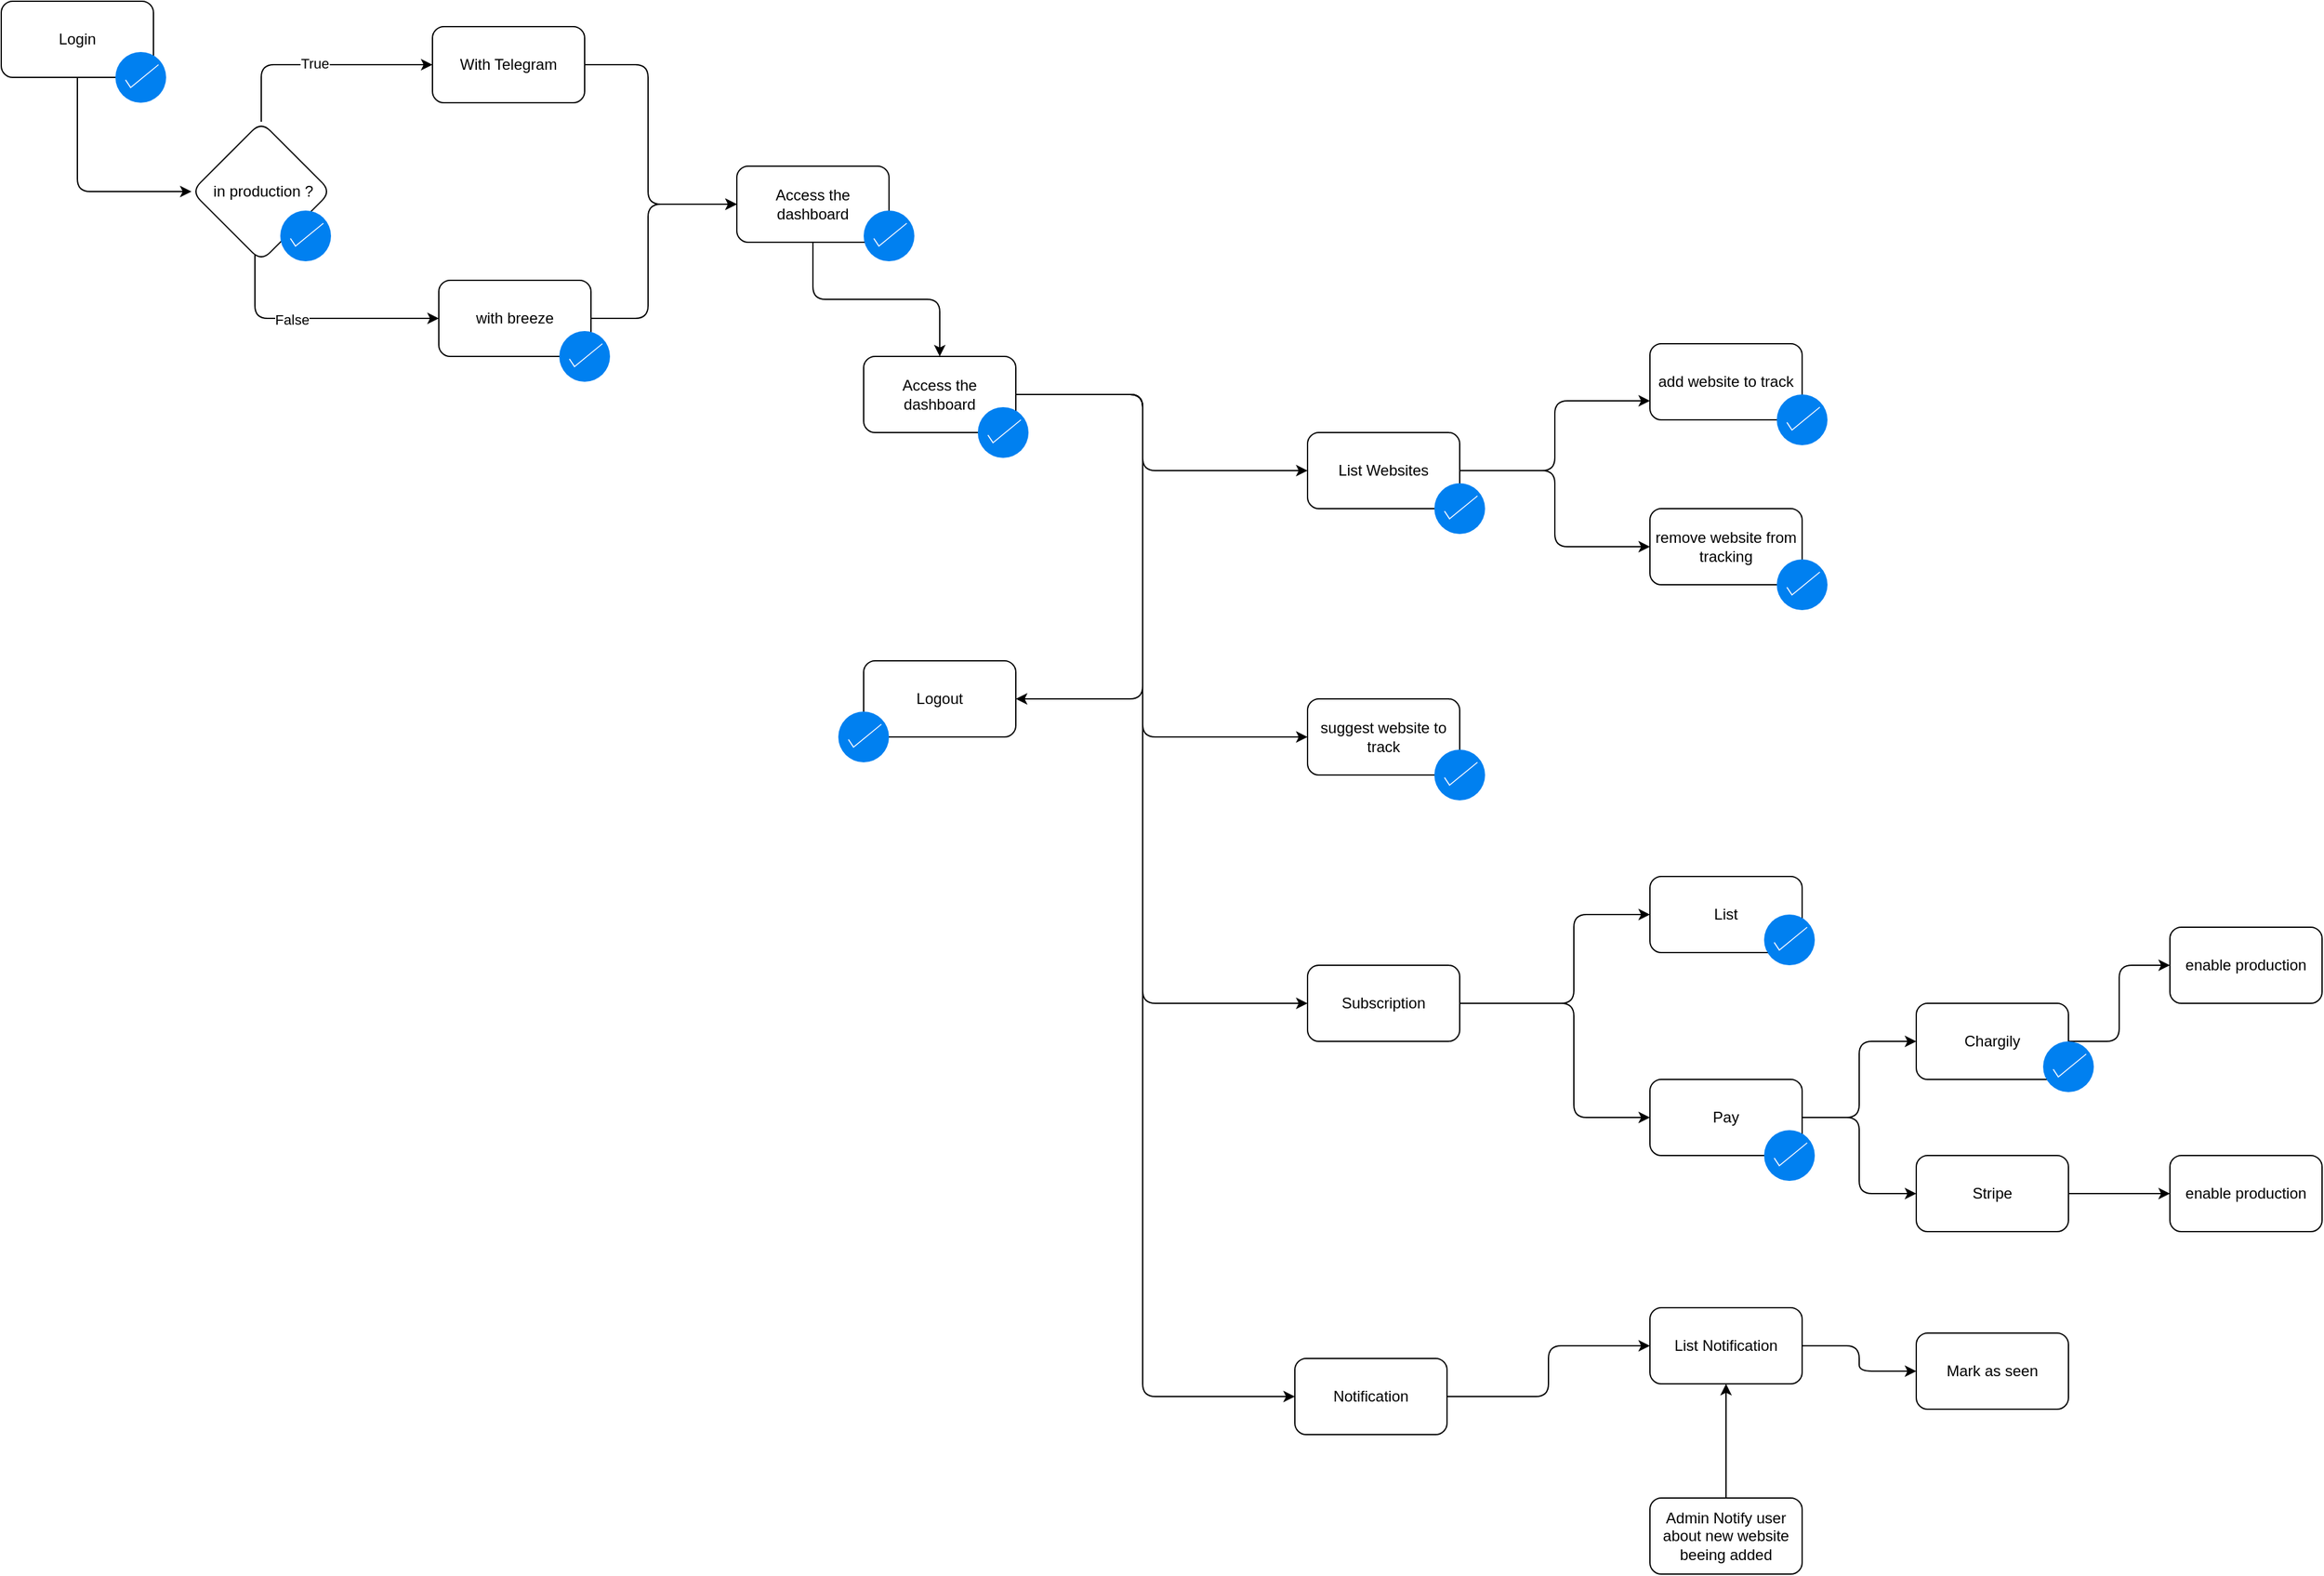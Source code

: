 <mxfile>
    <diagram id="2AcwJYZwivwVQ44R1xg7" name="Page-1">
        <mxGraphModel dx="1244" dy="768" grid="1" gridSize="10" guides="1" tooltips="1" connect="1" arrows="1" fold="1" page="1" pageScale="1" pageWidth="850" pageHeight="1100" math="0" shadow="0">
            <root>
                <mxCell id="0"/>
                <mxCell id="1" parent="0"/>
                <mxCell id="7" style="edgeStyle=orthogonalEdgeStyle;html=1;" parent="1" source="2" target="6" edge="1">
                    <mxGeometry relative="1" as="geometry">
                        <Array as="points">
                            <mxPoint x="80" y="280"/>
                        </Array>
                    </mxGeometry>
                </mxCell>
                <mxCell id="2" value="Login" style="rounded=1;whiteSpace=wrap;html=1;" parent="1" vertex="1">
                    <mxGeometry x="20" y="130" width="120" height="60" as="geometry"/>
                </mxCell>
                <mxCell id="14" style="edgeStyle=orthogonalEdgeStyle;html=1;" parent="1" source="4" target="13" edge="1">
                    <mxGeometry relative="1" as="geometry">
                        <Array as="points">
                            <mxPoint x="530" y="180"/>
                            <mxPoint x="530" y="290"/>
                        </Array>
                    </mxGeometry>
                </mxCell>
                <mxCell id="4" value="With Telegram" style="rounded=1;whiteSpace=wrap;html=1;" parent="1" vertex="1">
                    <mxGeometry x="360" y="150" width="120" height="60" as="geometry"/>
                </mxCell>
                <mxCell id="15" style="edgeStyle=orthogonalEdgeStyle;html=1;entryX=0;entryY=0.5;entryDx=0;entryDy=0;" parent="1" source="5" target="13" edge="1">
                    <mxGeometry relative="1" as="geometry">
                        <Array as="points">
                            <mxPoint x="530" y="380"/>
                            <mxPoint x="530" y="290"/>
                        </Array>
                    </mxGeometry>
                </mxCell>
                <mxCell id="5" value="with breeze" style="rounded=1;whiteSpace=wrap;html=1;" parent="1" vertex="1">
                    <mxGeometry x="365" y="350" width="120" height="60" as="geometry"/>
                </mxCell>
                <mxCell id="9" style="edgeStyle=orthogonalEdgeStyle;html=1;" parent="1" source="6" target="4" edge="1">
                    <mxGeometry relative="1" as="geometry">
                        <Array as="points">
                            <mxPoint x="225" y="180"/>
                        </Array>
                    </mxGeometry>
                </mxCell>
                <mxCell id="11" value="True" style="edgeLabel;html=1;align=center;verticalAlign=middle;resizable=0;points=[];" parent="9" vertex="1" connectable="0">
                    <mxGeometry x="-0.035" y="1" relative="1" as="geometry">
                        <mxPoint as="offset"/>
                    </mxGeometry>
                </mxCell>
                <mxCell id="10" style="edgeStyle=orthogonalEdgeStyle;html=1;" parent="1" source="6" target="5" edge="1">
                    <mxGeometry relative="1" as="geometry">
                        <Array as="points">
                            <mxPoint x="220" y="380"/>
                        </Array>
                    </mxGeometry>
                </mxCell>
                <mxCell id="12" value="False" style="edgeLabel;html=1;align=center;verticalAlign=middle;resizable=0;points=[];" parent="10" vertex="1" connectable="0">
                    <mxGeometry x="-0.188" y="-1" relative="1" as="geometry">
                        <mxPoint as="offset"/>
                    </mxGeometry>
                </mxCell>
                <mxCell id="6" value="&amp;nbsp;in production ?" style="rhombus;whiteSpace=wrap;html=1;rounded=1;" parent="1" vertex="1">
                    <mxGeometry x="170" y="225" width="110" height="110" as="geometry"/>
                </mxCell>
                <mxCell id="18" style="edgeStyle=orthogonalEdgeStyle;html=1;" parent="1" source="13" target="16" edge="1">
                    <mxGeometry relative="1" as="geometry"/>
                </mxCell>
                <mxCell id="13" value="Access the dashboard" style="rounded=1;whiteSpace=wrap;html=1;" parent="1" vertex="1">
                    <mxGeometry x="600" y="260" width="120" height="60" as="geometry"/>
                </mxCell>
                <mxCell id="23" style="edgeStyle=orthogonalEdgeStyle;html=1;entryX=0;entryY=0.5;entryDx=0;entryDy=0;" parent="1" source="16" target="17" edge="1">
                    <mxGeometry relative="1" as="geometry">
                        <Array as="points">
                            <mxPoint x="920" y="440"/>
                            <mxPoint x="920" y="500"/>
                        </Array>
                    </mxGeometry>
                </mxCell>
                <mxCell id="27" style="edgeStyle=orthogonalEdgeStyle;html=1;" parent="1" source="16" target="22" edge="1">
                    <mxGeometry relative="1" as="geometry">
                        <mxPoint x="970" y="760" as="targetPoint"/>
                        <Array as="points">
                            <mxPoint x="920" y="440"/>
                            <mxPoint x="920" y="710"/>
                        </Array>
                    </mxGeometry>
                </mxCell>
                <mxCell id="31" style="edgeStyle=orthogonalEdgeStyle;html=1;" parent="1" source="16" target="29" edge="1">
                    <mxGeometry relative="1" as="geometry">
                        <Array as="points">
                            <mxPoint x="920" y="440"/>
                            <mxPoint x="920" y="920"/>
                        </Array>
                    </mxGeometry>
                </mxCell>
                <mxCell id="41" style="edgeStyle=orthogonalEdgeStyle;html=1;entryX=1;entryY=0.5;entryDx=0;entryDy=0;" edge="1" parent="1" source="16" target="40">
                    <mxGeometry relative="1" as="geometry">
                        <Array as="points">
                            <mxPoint x="920" y="440"/>
                            <mxPoint x="920" y="680"/>
                        </Array>
                    </mxGeometry>
                </mxCell>
                <mxCell id="51" style="edgeStyle=orthogonalEdgeStyle;html=1;" edge="1" parent="1" source="16" target="50">
                    <mxGeometry relative="1" as="geometry">
                        <Array as="points">
                            <mxPoint x="920" y="440"/>
                            <mxPoint x="920" y="1230"/>
                        </Array>
                    </mxGeometry>
                </mxCell>
                <mxCell id="16" value="Access the dashboard" style="rounded=1;whiteSpace=wrap;html=1;" parent="1" vertex="1">
                    <mxGeometry x="700" y="410" width="120" height="60" as="geometry"/>
                </mxCell>
                <mxCell id="24" style="edgeStyle=orthogonalEdgeStyle;html=1;entryX=0;entryY=0.75;entryDx=0;entryDy=0;" parent="1" source="17" target="20" edge="1">
                    <mxGeometry relative="1" as="geometry"/>
                </mxCell>
                <mxCell id="25" style="edgeStyle=orthogonalEdgeStyle;html=1;entryX=0;entryY=0.5;entryDx=0;entryDy=0;" parent="1" source="17" target="21" edge="1">
                    <mxGeometry relative="1" as="geometry"/>
                </mxCell>
                <mxCell id="17" value="List Websites" style="rounded=1;whiteSpace=wrap;html=1;" parent="1" vertex="1">
                    <mxGeometry x="1050" y="470" width="120" height="60" as="geometry"/>
                </mxCell>
                <mxCell id="20" value="add website to track" style="rounded=1;whiteSpace=wrap;html=1;" parent="1" vertex="1">
                    <mxGeometry x="1320" y="400" width="120" height="60" as="geometry"/>
                </mxCell>
                <mxCell id="21" value="remove website from tracking" style="rounded=1;whiteSpace=wrap;html=1;" parent="1" vertex="1">
                    <mxGeometry x="1320" y="530" width="120" height="60" as="geometry"/>
                </mxCell>
                <mxCell id="22" value="suggest website to track" style="rounded=1;whiteSpace=wrap;html=1;" parent="1" vertex="1">
                    <mxGeometry x="1050" y="680" width="120" height="60" as="geometry"/>
                </mxCell>
                <mxCell id="33" value="" style="edgeStyle=orthogonalEdgeStyle;html=1;" parent="1" source="29" target="32" edge="1">
                    <mxGeometry relative="1" as="geometry">
                        <Array as="points">
                            <mxPoint x="1260" y="920"/>
                            <mxPoint x="1260" y="850"/>
                        </Array>
                    </mxGeometry>
                </mxCell>
                <mxCell id="35" value="" style="edgeStyle=orthogonalEdgeStyle;html=1;" parent="1" source="29" target="34" edge="1">
                    <mxGeometry relative="1" as="geometry">
                        <Array as="points">
                            <mxPoint x="1260" y="920"/>
                            <mxPoint x="1260" y="1010"/>
                        </Array>
                    </mxGeometry>
                </mxCell>
                <mxCell id="29" value="Subscription" style="rounded=1;whiteSpace=wrap;html=1;" parent="1" vertex="1">
                    <mxGeometry x="1050" y="890" width="120" height="60" as="geometry"/>
                </mxCell>
                <mxCell id="32" value="List" style="whiteSpace=wrap;html=1;rounded=1;" parent="1" vertex="1">
                    <mxGeometry x="1320" y="820" width="120" height="60" as="geometry"/>
                </mxCell>
                <mxCell id="38" style="edgeStyle=orthogonalEdgeStyle;html=1;entryX=0;entryY=0.5;entryDx=0;entryDy=0;" parent="1" source="34" target="36" edge="1">
                    <mxGeometry relative="1" as="geometry"/>
                </mxCell>
                <mxCell id="39" style="edgeStyle=orthogonalEdgeStyle;html=1;" parent="1" source="34" target="37" edge="1">
                    <mxGeometry relative="1" as="geometry"/>
                </mxCell>
                <mxCell id="34" value="Pay" style="whiteSpace=wrap;html=1;rounded=1;" parent="1" vertex="1">
                    <mxGeometry x="1320" y="980" width="120" height="60" as="geometry"/>
                </mxCell>
                <mxCell id="62" value="" style="edgeStyle=orthogonalEdgeStyle;html=1;" edge="1" parent="1" source="36" target="61">
                    <mxGeometry relative="1" as="geometry"/>
                </mxCell>
                <mxCell id="36" value="Chargily" style="whiteSpace=wrap;html=1;rounded=1;" parent="1" vertex="1">
                    <mxGeometry x="1530" y="920" width="120" height="60" as="geometry"/>
                </mxCell>
                <mxCell id="64" value="" style="edgeStyle=orthogonalEdgeStyle;html=1;" edge="1" parent="1" source="37" target="63">
                    <mxGeometry relative="1" as="geometry"/>
                </mxCell>
                <mxCell id="37" value="Stripe" style="whiteSpace=wrap;html=1;rounded=1;" parent="1" vertex="1">
                    <mxGeometry x="1530" y="1040" width="120" height="60" as="geometry"/>
                </mxCell>
                <mxCell id="40" value="Logout" style="rounded=1;whiteSpace=wrap;html=1;" vertex="1" parent="1">
                    <mxGeometry x="700" y="650" width="120" height="60" as="geometry"/>
                </mxCell>
                <mxCell id="42" value="" style="html=1;verticalLabelPosition=bottom;labelBackgroundColor=#ffffff;verticalAlign=top;shadow=0;dashed=0;strokeWidth=2;shape=mxgraph.ios7.misc.select;fillColor=#0080f0;strokeColor=#ffffff;sketch=0;" vertex="1" parent="1">
                    <mxGeometry x="680" y="690" width="40" height="40" as="geometry"/>
                </mxCell>
                <mxCell id="43" value="" style="html=1;verticalLabelPosition=bottom;labelBackgroundColor=#ffffff;verticalAlign=top;shadow=0;dashed=0;strokeWidth=2;shape=mxgraph.ios7.misc.select;fillColor=#0080f0;strokeColor=#ffffff;sketch=0;" vertex="1" parent="1">
                    <mxGeometry x="460" y="390" width="40" height="40" as="geometry"/>
                </mxCell>
                <mxCell id="44" value="" style="html=1;verticalLabelPosition=bottom;labelBackgroundColor=#ffffff;verticalAlign=top;shadow=0;dashed=0;strokeWidth=2;shape=mxgraph.ios7.misc.select;fillColor=#0080f0;strokeColor=#ffffff;sketch=0;" vertex="1" parent="1">
                    <mxGeometry x="700" y="295" width="40" height="40" as="geometry"/>
                </mxCell>
                <mxCell id="45" value="" style="html=1;verticalLabelPosition=bottom;labelBackgroundColor=#ffffff;verticalAlign=top;shadow=0;dashed=0;strokeWidth=2;shape=mxgraph.ios7.misc.select;fillColor=#0080f0;strokeColor=#ffffff;sketch=0;" vertex="1" parent="1">
                    <mxGeometry x="790" y="450" width="40" height="40" as="geometry"/>
                </mxCell>
                <mxCell id="46" value="" style="html=1;verticalLabelPosition=bottom;labelBackgroundColor=#ffffff;verticalAlign=top;shadow=0;dashed=0;strokeWidth=2;shape=mxgraph.ios7.misc.select;fillColor=#0080f0;strokeColor=#ffffff;sketch=0;" vertex="1" parent="1">
                    <mxGeometry x="1420" y="570" width="40" height="40" as="geometry"/>
                </mxCell>
                <mxCell id="47" value="" style="html=1;verticalLabelPosition=bottom;labelBackgroundColor=#ffffff;verticalAlign=top;shadow=0;dashed=0;strokeWidth=2;shape=mxgraph.ios7.misc.select;fillColor=#0080f0;strokeColor=#ffffff;sketch=0;" vertex="1" parent="1">
                    <mxGeometry x="1420" y="440" width="40" height="40" as="geometry"/>
                </mxCell>
                <mxCell id="48" value="" style="html=1;verticalLabelPosition=bottom;labelBackgroundColor=#ffffff;verticalAlign=top;shadow=0;dashed=0;strokeWidth=2;shape=mxgraph.ios7.misc.select;fillColor=#0080f0;strokeColor=#ffffff;sketch=0;" vertex="1" parent="1">
                    <mxGeometry x="1150" y="510" width="40" height="40" as="geometry"/>
                </mxCell>
                <mxCell id="49" value="" style="html=1;verticalLabelPosition=bottom;labelBackgroundColor=#ffffff;verticalAlign=top;shadow=0;dashed=0;strokeWidth=2;shape=mxgraph.ios7.misc.select;fillColor=#0080f0;strokeColor=#ffffff;sketch=0;" vertex="1" parent="1">
                    <mxGeometry x="1150" y="720" width="40" height="40" as="geometry"/>
                </mxCell>
                <mxCell id="53" style="edgeStyle=orthogonalEdgeStyle;html=1;" edge="1" parent="1" source="50" target="52">
                    <mxGeometry relative="1" as="geometry"/>
                </mxCell>
                <mxCell id="50" value="Notification" style="rounded=1;whiteSpace=wrap;html=1;" vertex="1" parent="1">
                    <mxGeometry x="1040" y="1200" width="120" height="60" as="geometry"/>
                </mxCell>
                <mxCell id="55" style="edgeStyle=orthogonalEdgeStyle;html=1;" edge="1" parent="1" source="52" target="54">
                    <mxGeometry relative="1" as="geometry"/>
                </mxCell>
                <mxCell id="52" value="List Notification" style="whiteSpace=wrap;html=1;rounded=1;" vertex="1" parent="1">
                    <mxGeometry x="1320" y="1160" width="120" height="60" as="geometry"/>
                </mxCell>
                <mxCell id="54" value="Mark as seen" style="whiteSpace=wrap;html=1;rounded=1;" vertex="1" parent="1">
                    <mxGeometry x="1530" y="1180" width="120" height="60" as="geometry"/>
                </mxCell>
                <mxCell id="57" style="edgeStyle=orthogonalEdgeStyle;html=1;" edge="1" parent="1" source="56" target="52">
                    <mxGeometry relative="1" as="geometry"/>
                </mxCell>
                <mxCell id="56" value="Admin Notify user about new website beeing added" style="whiteSpace=wrap;html=1;rounded=1;" vertex="1" parent="1">
                    <mxGeometry x="1320" y="1310" width="120" height="60" as="geometry"/>
                </mxCell>
                <mxCell id="58" value="" style="html=1;verticalLabelPosition=bottom;labelBackgroundColor=#ffffff;verticalAlign=top;shadow=0;dashed=0;strokeWidth=2;shape=mxgraph.ios7.misc.select;fillColor=#0080f0;strokeColor=#ffffff;sketch=0;" vertex="1" parent="1">
                    <mxGeometry x="1410" y="850" width="40" height="40" as="geometry"/>
                </mxCell>
                <mxCell id="59" value="" style="html=1;verticalLabelPosition=bottom;labelBackgroundColor=#ffffff;verticalAlign=top;shadow=0;dashed=0;strokeWidth=2;shape=mxgraph.ios7.misc.select;fillColor=#0080f0;strokeColor=#ffffff;sketch=0;" vertex="1" parent="1">
                    <mxGeometry x="1410" y="1020" width="40" height="40" as="geometry"/>
                </mxCell>
                <mxCell id="60" value="" style="html=1;verticalLabelPosition=bottom;labelBackgroundColor=#ffffff;verticalAlign=top;shadow=0;dashed=0;strokeWidth=2;shape=mxgraph.ios7.misc.select;fillColor=#0080f0;strokeColor=#ffffff;sketch=0;" vertex="1" parent="1">
                    <mxGeometry x="1630" y="950" width="40" height="40" as="geometry"/>
                </mxCell>
                <mxCell id="61" value="enable production" style="whiteSpace=wrap;html=1;rounded=1;" vertex="1" parent="1">
                    <mxGeometry x="1730" y="860" width="120" height="60" as="geometry"/>
                </mxCell>
                <mxCell id="63" value="enable production" style="whiteSpace=wrap;html=1;rounded=1;" vertex="1" parent="1">
                    <mxGeometry x="1730" y="1040" width="120" height="60" as="geometry"/>
                </mxCell>
                <mxCell id="65" value="" style="html=1;verticalLabelPosition=bottom;labelBackgroundColor=#ffffff;verticalAlign=top;shadow=0;dashed=0;strokeWidth=2;shape=mxgraph.ios7.misc.select;fillColor=#0080f0;strokeColor=#ffffff;sketch=0;" vertex="1" parent="1">
                    <mxGeometry x="240" y="295" width="40" height="40" as="geometry"/>
                </mxCell>
                <mxCell id="66" value="" style="html=1;verticalLabelPosition=bottom;labelBackgroundColor=#ffffff;verticalAlign=top;shadow=0;dashed=0;strokeWidth=2;shape=mxgraph.ios7.misc.select;fillColor=#0080f0;strokeColor=#ffffff;sketch=0;" vertex="1" parent="1">
                    <mxGeometry x="110" y="170" width="40" height="40" as="geometry"/>
                </mxCell>
            </root>
        </mxGraphModel>
    </diagram>
</mxfile>